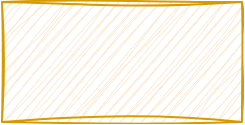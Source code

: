 <mxfile version="27.0.9">
  <diagram name="第 1 页" id="hP-5Kn09OeGf0pIP53y1">
    <mxGraphModel dx="1042" dy="550" grid="1" gridSize="10" guides="1" tooltips="1" connect="1" arrows="1" fold="1" page="1" pageScale="1" pageWidth="827" pageHeight="1169" math="0" shadow="0">
      <root>
        <mxCell id="0" />
        <mxCell id="1" parent="0" />
        <mxCell id="EOjmRhCprhHvjHIjYehg-1" value="" style="rounded=0;whiteSpace=wrap;html=1;fillColor=#ffe6cc;strokeColor=#d79b00;gradientColor=none;sketch=1;curveFitting=1;jiggle=2;" parent="1" vertex="1">
          <mxGeometry x="350" y="260" width="120" height="60" as="geometry" />
        </mxCell>
      </root>
    </mxGraphModel>
  </diagram>
</mxfile>
